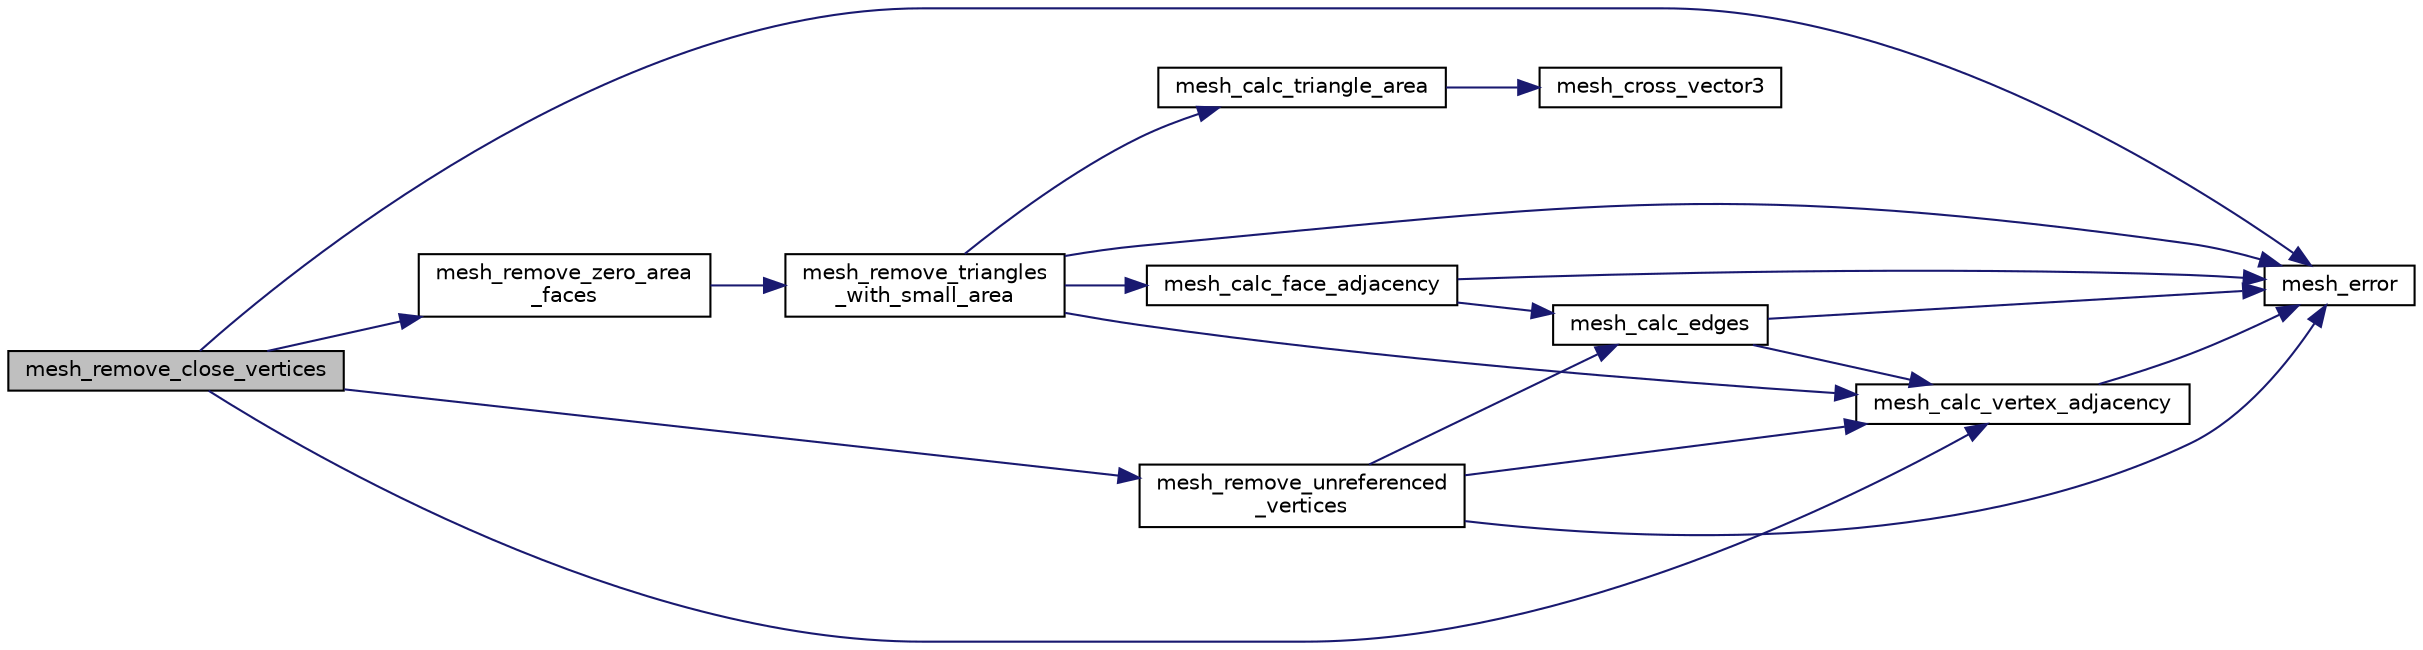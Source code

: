 digraph "mesh_remove_close_vertices"
{
  edge [fontname="Helvetica",fontsize="10",labelfontname="Helvetica",labelfontsize="10"];
  node [fontname="Helvetica",fontsize="10",shape=record];
  rankdir="LR";
  Node1 [label="mesh_remove_close_vertices",height=0.2,width=0.4,color="black", fillcolor="grey75", style="filled", fontcolor="black"];
  Node1 -> Node2 [color="midnightblue",fontsize="10",style="solid",fontname="Helvetica"];
  Node2 [label="mesh_calc_vertex_adjacency",height=0.2,width=0.4,color="black", fillcolor="white", style="filled",URL="$meshcalc_8c.html#ad78c5f26376ffe75b391e7af55e70e49",tooltip="Computes vertex adjacent faces of a given mesh. "];
  Node2 -> Node3 [color="midnightblue",fontsize="10",style="solid",fontname="Helvetica"];
  Node3 [label="mesh_error",height=0.2,width=0.4,color="black", fillcolor="white", style="filled",URL="$mesherror_8c.html#ae7b8a7a865a69704e4ed00410111749a",tooltip="Displays error message and exits. "];
  Node1 -> Node3 [color="midnightblue",fontsize="10",style="solid",fontname="Helvetica"];
  Node1 -> Node4 [color="midnightblue",fontsize="10",style="solid",fontname="Helvetica"];
  Node4 [label="mesh_remove_zero_area\l_faces",height=0.2,width=0.4,color="black", fillcolor="white", style="filled",URL="$meshclean_8c.html#a31827c8c149de0a425f4a01273e6649f",tooltip="Removes triangles with zero area. "];
  Node4 -> Node5 [color="midnightblue",fontsize="10",style="solid",fontname="Helvetica"];
  Node5 [label="mesh_remove_triangles\l_with_small_area",height=0.2,width=0.4,color="black", fillcolor="white", style="filled",URL="$meshclean_8c.html#a4e00579ab3c9986cb115c784e49a009c",tooltip="Removes triangles with area smaller than a given value. "];
  Node5 -> Node3 [color="midnightblue",fontsize="10",style="solid",fontname="Helvetica"];
  Node5 -> Node6 [color="midnightblue",fontsize="10",style="solid",fontname="Helvetica"];
  Node6 [label="mesh_calc_triangle_area",height=0.2,width=0.4,color="black", fillcolor="white", style="filled",URL="$meshcalc_8c.html#aef39a14ecf45fc9b784784c65e71bd24",tooltip="Computes area of a triangle. "];
  Node6 -> Node7 [color="midnightblue",fontsize="10",style="solid",fontname="Helvetica"];
  Node7 [label="mesh_cross_vector3",height=0.2,width=0.4,color="black", fillcolor="white", style="filled",URL="$meshcalc_8c.html#a0549a35b7d8e1eed4e896d172cff42ce",tooltip="Computes the cross product of two 3-d vectors. "];
  Node5 -> Node2 [color="midnightblue",fontsize="10",style="solid",fontname="Helvetica"];
  Node5 -> Node8 [color="midnightblue",fontsize="10",style="solid",fontname="Helvetica"];
  Node8 [label="mesh_calc_face_adjacency",height=0.2,width=0.4,color="black", fillcolor="white", style="filled",URL="$meshcalc_8c.html#a9045bc76d71af1b7c5e3e87cd5d0287f",tooltip="Computes face adjacent faces of a given mesh. "];
  Node8 -> Node9 [color="midnightblue",fontsize="10",style="solid",fontname="Helvetica"];
  Node9 [label="mesh_calc_edges",height=0.2,width=0.4,color="black", fillcolor="white", style="filled",URL="$meshcalc_8c.html#a33344dbe1f237324724722258b425d8a",tooltip="Computes edges of a given mesh. "];
  Node9 -> Node2 [color="midnightblue",fontsize="10",style="solid",fontname="Helvetica"];
  Node9 -> Node3 [color="midnightblue",fontsize="10",style="solid",fontname="Helvetica"];
  Node8 -> Node3 [color="midnightblue",fontsize="10",style="solid",fontname="Helvetica"];
  Node1 -> Node10 [color="midnightblue",fontsize="10",style="solid",fontname="Helvetica"];
  Node10 [label="mesh_remove_unreferenced\l_vertices",height=0.2,width=0.4,color="black", fillcolor="white", style="filled",URL="$meshclean_8c.html#ab61a5ef5bc07cf16f1c76fa7433e842e",tooltip="Removes unreferenced vertices. "];
  Node10 -> Node3 [color="midnightblue",fontsize="10",style="solid",fontname="Helvetica"];
  Node10 -> Node2 [color="midnightblue",fontsize="10",style="solid",fontname="Helvetica"];
  Node10 -> Node9 [color="midnightblue",fontsize="10",style="solid",fontname="Helvetica"];
}
